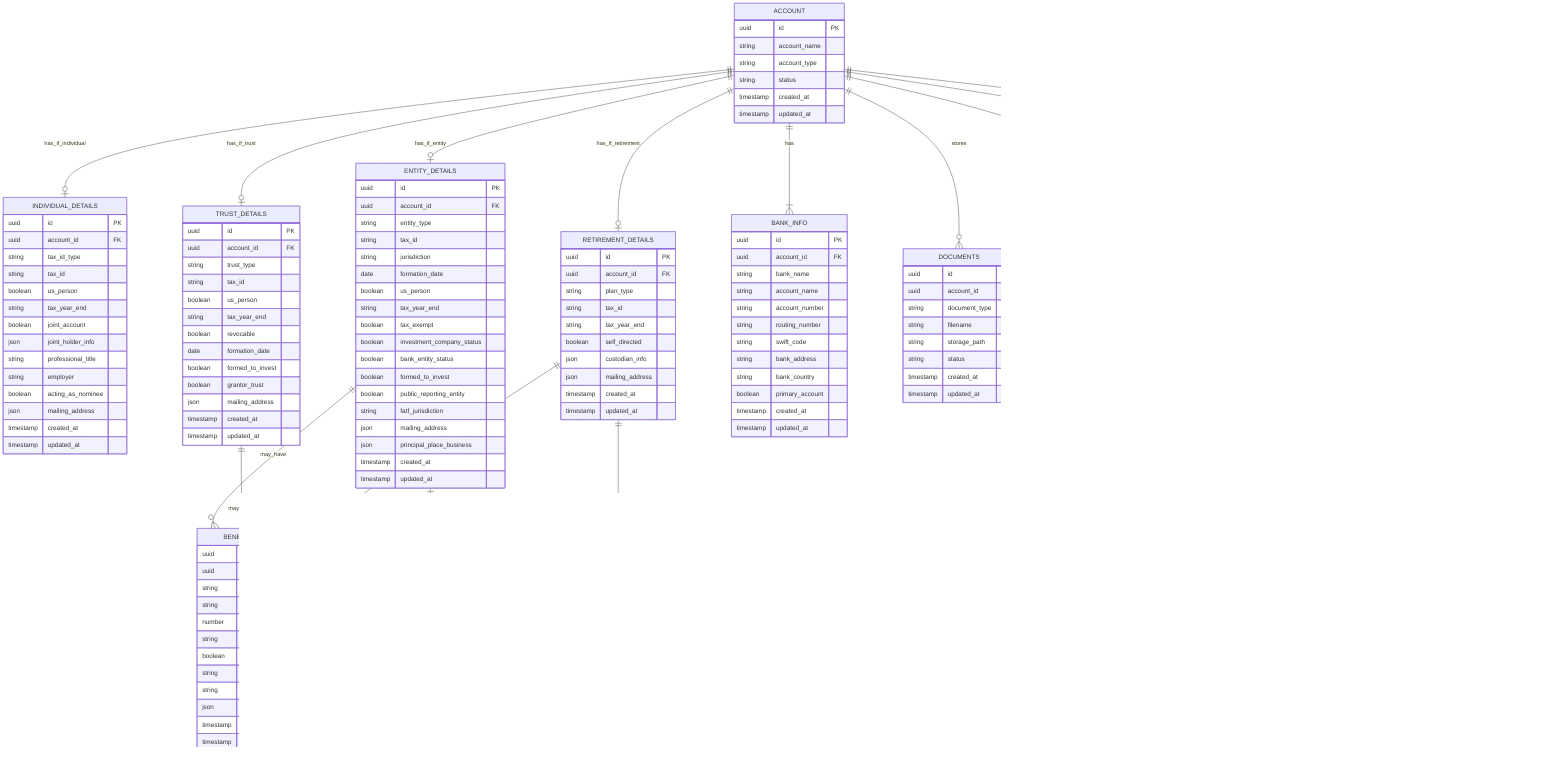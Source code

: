 erDiagram
    ACCOUNT ||--o| INDIVIDUAL_DETAILS : "has_if_individual"
    ACCOUNT ||--o| ENTITY_DETAILS : "has_if_entity"
    ACCOUNT ||--o| TRUST_DETAILS : "has_if_trust"
    ACCOUNT ||--o| RETIREMENT_DETAILS : "has_if_retirement"
    ACCOUNT ||--|{ BANK_INFO : has
    ACCOUNT ||--o{ DOCUMENTS : stores
    ACCOUNT ||--|| ACCREDITATION : requires
    ACCOUNT ||--o| AML_VERIFICATION : "may_have"
    ACCOUNT ||--|{ ROLES : has
    
    %% Team management
    ROLES ||--o{ CONTACT_DESIGNATIONS : "may_have"
    
    %% Beneficial ownership relationships
    ENTITY_DETAILS ||--o{ BENEFICIAL_OWNERS : "may_have"
    TRUST_DETAILS ||--o{ BENEFICIAL_OWNERS : "may_have"
    RETIREMENT_DETAILS ||--o{ BENEFICIAL_OWNERS : "may_have"

    %% ERISA relationships
    ENTITY_DETAILS ||--o| ERISA_STATUS : "may_have"
    RETIREMENT_DETAILS ||--o| ERISA_STATUS : "may_have"

    ACCOUNT {
        uuid id PK
        string account_name
        string account_type
        string status
        timestamp created_at
        timestamp updated_at
    }

    INDIVIDUAL_DETAILS {
        uuid id PK
        uuid account_id FK
        string tax_id_type
        string tax_id
        boolean us_person
        string tax_year_end
        boolean joint_account
        json joint_holder_info
        string professional_title
        string employer
        boolean acting_as_nominee
        json mailing_address
        timestamp created_at
        timestamp updated_at
    }

    ENTITY_DETAILS {
        uuid id PK
        uuid account_id FK
        string entity_type
        string tax_id
        string jurisdiction
        date formation_date
        boolean us_person
        string tax_year_end
        boolean tax_exempt
        boolean investment_company_status
        boolean bank_entity_status
        boolean formed_to_invest
        boolean public_reporting_entity
        string fatf_jurisdiction
        json mailing_address
        json principal_place_business
        timestamp created_at
        timestamp updated_at
    }

    TRUST_DETAILS {
        uuid id PK
        uuid account_id FK
        string trust_type
        string tax_id
        boolean us_person
        string tax_year_end
        boolean revocable
        date formation_date
        boolean formed_to_invest
        boolean grantor_trust
        json mailing_address
        timestamp created_at
        timestamp updated_at
    }

    RETIREMENT_DETAILS {
        uuid id PK
        uuid account_id FK
        string plan_type
        string tax_id
        string tax_year_end
        boolean self_directed
        json custodian_info
        json mailing_address
        timestamp created_at
        timestamp updated_at
    }

    BENEFICIAL_OWNERS {
        uuid id PK
        uuid parent_id FK
        string owner_type
        string name
        number ownership_percent
        string relationship_type
        boolean control_person
        string tax_id
        string citizenship
        json employment_info
        timestamp created_at
        timestamp updated_at
    }

    ERISA_STATUS {
        uuid id PK
        uuid parent_id FK
        boolean subject_to_erisa
        number benefit_plan_percentage
        string fiduciary_name
        boolean governmental_plan
        boolean church_plan
        timestamp created_at
        timestamp updated_at
    }

    ACCREDITATION {
        uuid id PK
        uuid account_id FK
        string qualification_type
        json qualification_details
        date verified_at
        date expires_at
        timestamp created_at
        timestamp updated_at
    }

    AML_VERIFICATION {
        uuid id PK
        uuid account_id FK
        string verification_type
        json verification_details
        boolean pep_status
        boolean sanctions_check
        date verified_at
        timestamp created_at
        timestamp updated_at
    }

    BANK_INFO {
        uuid id PK
        uuid account_id FK
        string bank_name
        string account_name
        string account_number
        string routing_number
        string swift_code
        string bank_address
        string bank_country
        boolean primary_account
        timestamp created_at
        timestamp updated_at
    }

    DOCUMENTS {
        uuid id PK
        uuid account_id FK
        string document_type
        string filename
        string storage_path
        string status
        timestamp created_at
        timestamp updated_at
    }

    ROLES {
        uuid id PK
        uuid account_id FK
        uuid user_id FK
        string role_type
        boolean can_remove_self
        timestamp created_at
        timestamp updated_at
    }

    CONTACT_DESIGNATIONS {
        uuid id PK
        uuid role_id FK
        string designation_type
        json contact_preferences
        timestamp created_at
        timestamp updated_at
    }